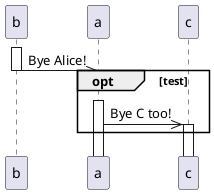 @startuml
!pragma teoz true
'Issue #1494 with additional parallel to C.
'skinparam style strictuml

'Actor Bob as b
'Actor Alice as a
'Actor Charlie as c

activate b
'b ->> a --++ : Hi Alice!
'a ->> b --++ : Bye Bob!

b ->> a --: Bye Alice!
'& b ->> m ++ : Bye Alice!
  &opt test
  activate a
 a ->> c ++ : Bye C too!
 'activate c
 end
 @enduml
